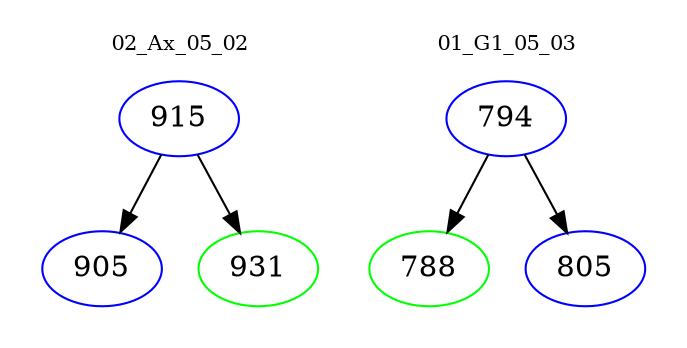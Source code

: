 digraph{
subgraph cluster_0 {
color = white
label = "02_Ax_05_02";
fontsize=10;
T0_915 [label="915", color="blue"]
T0_915 -> T0_905 [color="black"]
T0_905 [label="905", color="blue"]
T0_915 -> T0_931 [color="black"]
T0_931 [label="931", color="green"]
}
subgraph cluster_1 {
color = white
label = "01_G1_05_03";
fontsize=10;
T1_794 [label="794", color="blue"]
T1_794 -> T1_788 [color="black"]
T1_788 [label="788", color="green"]
T1_794 -> T1_805 [color="black"]
T1_805 [label="805", color="blue"]
}
}
